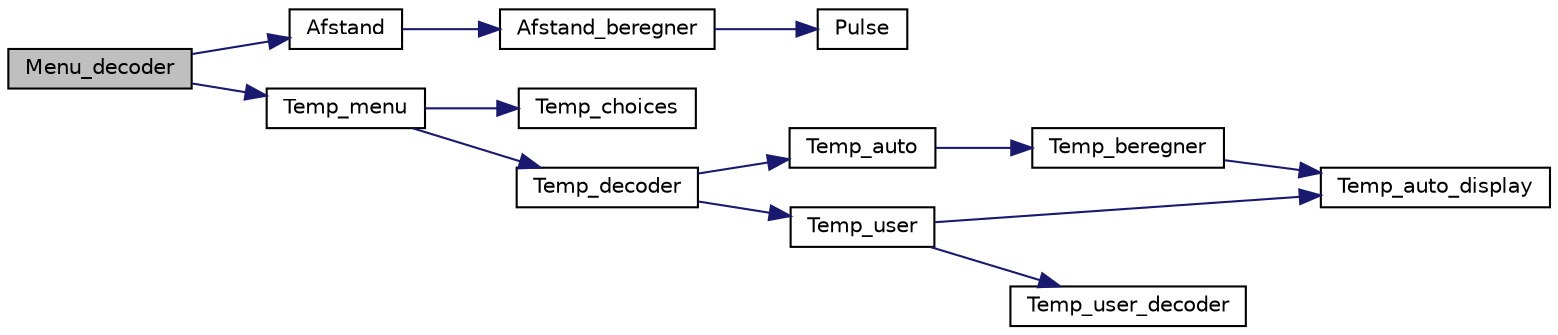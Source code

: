 digraph "Menu_decoder"
{
 // LATEX_PDF_SIZE
  edge [fontname="Helvetica",fontsize="10",labelfontname="Helvetica",labelfontsize="10"];
  node [fontname="Helvetica",fontsize="10",shape=record];
  rankdir="LR";
  Node0 [label="Menu_decoder",height=0.2,width=0.4,color="black", fillcolor="grey75", style="filled", fontcolor="black",tooltip="Menu_decoder."];
  Node0 -> Node1 [color="midnightblue",fontsize="10",style="solid",fontname="Helvetica"];
  Node1 [label="Afstand",height=0.2,width=0.4,color="black", fillcolor="white", style="filled",URL="$_afstand_8c.html#ad925f33e64a8f3c596126e4c11db80d2",tooltip=" "];
  Node1 -> Node2 [color="midnightblue",fontsize="10",style="solid",fontname="Helvetica"];
  Node2 [label="Afstand_beregner",height=0.2,width=0.4,color="black", fillcolor="white", style="filled",URL="$_afstand__beregner_8c.html#a26b5946cce70171aa9e42c28e30b17ba",tooltip=" "];
  Node2 -> Node3 [color="midnightblue",fontsize="10",style="solid",fontname="Helvetica"];
  Node3 [label="Pulse",height=0.2,width=0.4,color="black", fillcolor="white", style="filled",URL="$_pulse_8c.html#ae7e67c4b41efe972e0bd8ccaeacce912",tooltip=" "];
  Node0 -> Node4 [color="midnightblue",fontsize="10",style="solid",fontname="Helvetica"];
  Node4 [label="Temp_menu",height=0.2,width=0.4,color="black", fillcolor="white", style="filled",URL="$_temp__menu_8c.html#ad9606ca30aa95e62cc2b802978563fff",tooltip="Temp_menu."];
  Node4 -> Node5 [color="midnightblue",fontsize="10",style="solid",fontname="Helvetica"];
  Node5 [label="Temp_choices",height=0.2,width=0.4,color="black", fillcolor="white", style="filled",URL="$_temp__choices_8c.html#aacd2feb997d8a91b673e3dc11e024306",tooltip="Temp_choices."];
  Node4 -> Node6 [color="midnightblue",fontsize="10",style="solid",fontname="Helvetica"];
  Node6 [label="Temp_decoder",height=0.2,width=0.4,color="black", fillcolor="white", style="filled",URL="$_temp__decoder_8c.html#a47a45294c125cf7d33cd16a5ed5e2390",tooltip="Temp_decoder."];
  Node6 -> Node7 [color="midnightblue",fontsize="10",style="solid",fontname="Helvetica"];
  Node7 [label="Temp_auto",height=0.2,width=0.4,color="black", fillcolor="white", style="filled",URL="$_temp__auto_8c.html#a64af0c7a71d6a09b9da097d01d06d2ca",tooltip=" "];
  Node7 -> Node8 [color="midnightblue",fontsize="10",style="solid",fontname="Helvetica"];
  Node8 [label="Temp_beregner",height=0.2,width=0.4,color="black", fillcolor="white", style="filled",URL="$_temp__beregner_8c.html#a99c92d177703f8065ced3d26f72a035f",tooltip=" "];
  Node8 -> Node9 [color="midnightblue",fontsize="10",style="solid",fontname="Helvetica"];
  Node9 [label="Temp_auto_display",height=0.2,width=0.4,color="black", fillcolor="white", style="filled",URL="$_temp__auto__display_8c.html#a5cca148d305d164437175e94a08db343",tooltip=" "];
  Node6 -> Node10 [color="midnightblue",fontsize="10",style="solid",fontname="Helvetica"];
  Node10 [label="Temp_user",height=0.2,width=0.4,color="black", fillcolor="white", style="filled",URL="$_temp__user_8c.html#aaa0897e2438c0ee0c669544f5c6d59b5",tooltip="Temp_user."];
  Node10 -> Node9 [color="midnightblue",fontsize="10",style="solid",fontname="Helvetica"];
  Node10 -> Node11 [color="midnightblue",fontsize="10",style="solid",fontname="Helvetica"];
  Node11 [label="Temp_user_decoder",height=0.2,width=0.4,color="black", fillcolor="white", style="filled",URL="$_temp__user__decoder_8c.html#a5f20ab39174bfd8568842780ba7f98ab",tooltip=" "];
}
